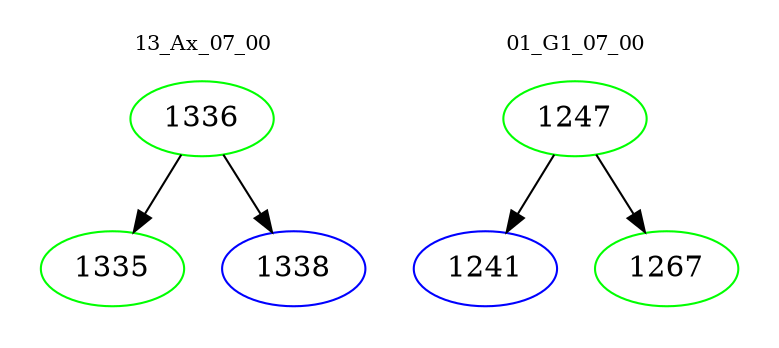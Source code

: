 digraph{
subgraph cluster_0 {
color = white
label = "13_Ax_07_00";
fontsize=10;
T0_1336 [label="1336", color="green"]
T0_1336 -> T0_1335 [color="black"]
T0_1335 [label="1335", color="green"]
T0_1336 -> T0_1338 [color="black"]
T0_1338 [label="1338", color="blue"]
}
subgraph cluster_1 {
color = white
label = "01_G1_07_00";
fontsize=10;
T1_1247 [label="1247", color="green"]
T1_1247 -> T1_1241 [color="black"]
T1_1241 [label="1241", color="blue"]
T1_1247 -> T1_1267 [color="black"]
T1_1267 [label="1267", color="green"]
}
}
